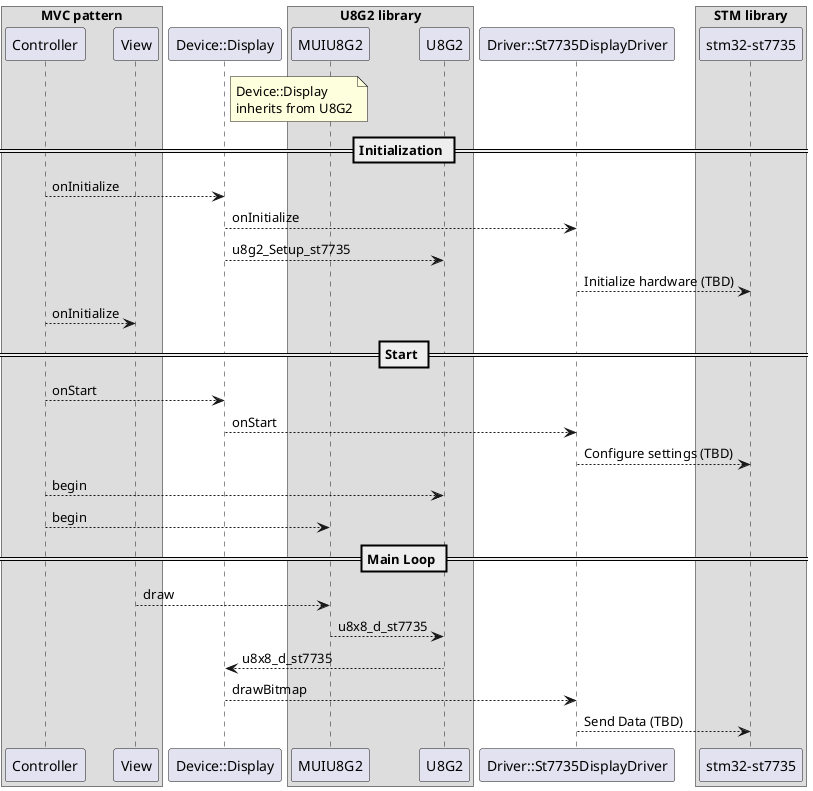 @startuml

box "MVC pattern"
participant "Controller" as CONTROLLER
participant "View" as VIEW
end box

participant "Device::Display" as DISPLAY
note right of DISPLAY
Device::Display
inherits from U8G2
end note

box "U8G2 library"
participant MUIU8G2
participant U8G2
end box

participant "Driver::St7735DisplayDriver" as DRIVER
box "STM library"
participant "stm32-st7735" as ST7735_LIB
end box

== Initialization ==

CONTROLLER --> DISPLAY : onInitialize
DISPLAY --> DRIVER : onInitialize
DISPLAY --> U8G2 : u8g2_Setup_st7735

DRIVER --> ST7735_LIB : Initialize hardware (TBD)
CONTROLLER --> VIEW: onInitialize
== Start ==

CONTROLLER --> DISPLAY : onStart
DISPLAY --> DRIVER : onStart
DRIVER --> ST7735_LIB : Configure settings (TBD)

CONTROLLER --> U8G2 : begin
CONTROLLER --> MUIU8G2 : begin

== Main Loop ==

VIEW --> MUIU8G2 : draw
MUIU8G2 --> U8G2 : u8x8_d_st7735
U8G2  --> DISPLAY : u8x8_d_st7735
DISPLAY --> DRIVER : drawBitmap
DRIVER --> ST7735_LIB : Send Data (TBD)

@enduml